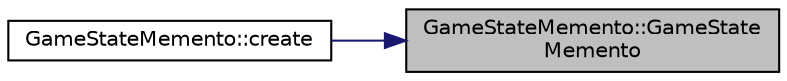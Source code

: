digraph "GameStateMemento::GameStateMemento"
{
 // LATEX_PDF_SIZE
  edge [fontname="Helvetica",fontsize="10",labelfontname="Helvetica",labelfontsize="10"];
  node [fontname="Helvetica",fontsize="10",shape=record];
  rankdir="RL";
  Node1 [label="GameStateMemento::GameState\lMemento",height=0.2,width=0.4,color="black", fillcolor="grey75", style="filled", fontcolor="black",tooltip="Constructs a GameStateMemento with a command history and current command index."];
  Node1 -> Node2 [dir="back",color="midnightblue",fontsize="10",style="solid",fontname="Helvetica"];
  Node2 [label="GameStateMemento::create",height=0.2,width=0.4,color="black", fillcolor="white", style="filled",URL="$classGameStateMemento.html#a7ee47f2b15b54ffd8ba8028dd027f0b4",tooltip="Static factory method to create a new GameStateMemento instance."];
}
